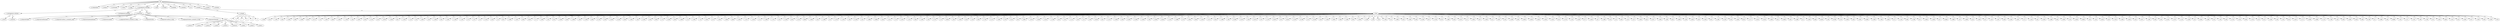 digraph "ontology" {
  v0 [label="top"];
  v1 [label="v_compound-ball3"];
  v2 [label="e_components"];
  v3 [label="e_bonds"];
  v4 [label="e_nol-bonds"];
  v5 [label="e_lumo"];
  v6 [label="e_logp"];
  v7 [label="v_compound-anthracene"];
  v8 [label="v_mutagenesis-ontology"];
  v9 [label="v_compound-carbon_5_aromatic_ring"];
  v10 [label="v_compound-phenanthrene"];
  v11 [label="v_mutagenesis-solution"];
  v12 [label="v_atom-cl"];
  v13 [label="e_type"];
  v14 [label="e_charge"];
  v15 [label="v_mutagenesis-problem"];
  v16 [label="e_problem"];
  v17 [label="e_solution"];
  v18 [label="v_compound-methyl"];
  v19 [label="v_compound-hetero_aromatic_5_ring"];
  v20 [label="v_atom-s"];
  v21 [label="v_compound-nitro"];
  v22 [label="v_compound-carbon_6_ring"];
  v23 [label="v_compound"];
  v24 [label="v_bond"];
  v25 [label="e_to"];
  v26 [label="v_atom-n"];
  v27 [label="v_atom-o"];
  v28 [label="v_atom-h"];
  v29 [label="v_atom-br"];
  v30 [label="v_atom-i"];
  v31 [label="v_compound-hetero_aromatic_6_ring"];
  v32 [label="v_atom-f"];
  v33 [label="v_compound-benzene"];
  v34 [label="v_atom-c"];
  v35 [label="v_atom"];
  v36 [label="v_number"];
  v37 [label="v_symbol"];
  v38 [label="v_boolean"];
  v39 [label="v_integer"];
  v40 [label="v_float"];
  v41 [label="-1.246"];
  v42 [label="4.23"];
  v43 [label="1"];
  v44 [label="2"];
  v45 [label="7"];
  v46 [label="-1.387"];
  v47 [label="4.62"];
  v48 [label="-1.034"];
  v49 [label="2.68"];
  v50 [label="-1.598"];
  v51 [label="6.26"];
  v52 [label="-3.172"];
  v53 [label="2.4"];
  v54 [label="-1.487"];
  v55 [label="4.69"];
  v56 [label="-1.546"];
  v57 [label="-1.749"];
  v58 [label="1.84"];
  v59 [label="-1.607"];
  v60 [label="4.34"];
  v61 [label="-2.791"];
  v62 [label="4.18"];
  v63 [label="-1.676"];
  v64 [label="-2.284"];
  v65 [label="6.07"];
  v66 [label="-1.254"];
  v67 [label="-2.14"];
  v68 [label="3.0"];
  v69 [label="-1.687"];
  v70 [label="1.56"];
  v71 [label="-1.208"];
  v72 [label="3.81"];
  v73 [label="-1.491"];
  v74 [label="-1.148"];
  v75 [label="-1.161"];
  v76 [label="2.74"];
  v77 [label="-1.37"];
  v78 [label="1.8"];
  v79 [label="-2.142"];
  v80 [label="3.26"];
  v81 [label="-1.8"];
  v82 [label="6.57"];
  v83 [label="-1.995"];
  v84 [label="-1.627"];
  v85 [label="3.63"];
  v86 [label="-0.937"];
  v87 [label="1.77"];
  v88 [label="-2.68"];
  v89 [label="-1.61"];
  v90 [label="5.41"];
  v91 [label="-1.056"];
  v92 [label="4.49"];
  v93 [label="-1.596"];
  v94 [label="1.89"];
  v95 [label="-1.256"];
  v96 [label="4.99"];
  v97 [label="-2.718"];
  v98 [label="2.29"];
  v99 [label="-2.196"];
  v100 [label="-2.149"];
  v101 [label="3.36"];
  v102 [label="-1.592"];
  v103 [label="1.46"];
  v104 [label="-2.292"];
  v105 [label="4.44"];
  v106 [label="-0.93"];
  v107 [label="1.73"];
  v108 [label="-1.538"];
  v109 [label="2.83"];
  v110 [label="-1.499"];
  v111 [label="1.74"];
  v112 [label="-1.492"];
  v113 [label="7.13"];
  v114 [label="-1.951"];
  v115 [label="4.73"];
  v116 [label="-1.562"];
  v117 [label="-1.685"];
  v118 [label="4.66"];
  v119 [label="-2.263"];
  v120 [label="-1.157"];
  v121 [label="-1.019"];
  v122 [label="2.72"];
  v123 [label="-1.289"];
  v124 [label="-1.751"];
  v125 [label="2.52"];
  v126 [label="-1.228"];
  v127 [label="3.05"];
  v128 [label="-1.474"];
  v129 [label="6.68"];
  v130 [label="-1.046"];
  v131 [label="2.35"];
  v132 [label="-1.288"];
  v133 [label="2.9"];
  v134 [label="-1.178"];
  v135 [label="-1.102"];
  v136 [label="1.94"];
  v137 [label="-2.158"];
  v138 [label="-2.87"];
  v139 [label="-1.698"];
  v140 [label="-0.995"];
  v141 [label="-0.02"];
  v142 [label="-1.411"];
  v143 [label="1.75"];
  v144 [label="-2.191"];
  v145 [label="-1.151"];
  v146 [label="3.85"];
  v147 [label="-1.362"];
  v148 [label="1.59"];
  v149 [label="-1.737"];
  v150 [label="1.72"];
  v151 [label="-0.854"];
  v152 [label="1.92"];
  v153 [label="-1.623"];
  v154 [label="4.19"];
  v155 [label="-1.34"];
  v156 [label="3.08"];
  v157 [label="-1.742"];
  v158 [label="-2.172"];
  v159 [label="-1.691"];
  v160 [label="2.78"];
  v161 [label="-2.221"];
  v162 [label="5.61"];
  v163 [label="-2.687"];
  v164 [label="-1.974"];
  v165 [label="-2.306"];
  v166 [label="-1.522"];
  v167 [label="-1.709"];
  v168 [label="4.42"];
  v169 [label="-2.31"];
  v170 [label="-1.112"];
  v171 [label="2.03"];
  v172 [label="-2.17"];
  v173 [label="1.49"];
  v174 [label="-0.529"];
  v175 [label="0.87"];
  v176 [label="-2.113"];
  v177 [label="-2.508"];
  v178 [label="2.06"];
  v179 [label="-2.328"];
  v180 [label="-2.209"];
  v181 [label="-1.616"];
  v182 [label="7.84"];
  v183 [label="-1.304"];
  v184 [label="-2.614"];
  v185 [label="-1.213"];
  v186 [label="-1.889"];
  v187 [label="2.73"];
  v188 [label="-1.861"];
  v189 [label="3.06"];
  v190 [label="-2.182"];
  v191 [label="-0.727"];
  v192 [label="0.53"];
  v193 [label="-1.366"];
  v194 [label="1.99"];
  v195 [label="-2.294"];
  v196 [label="-2.074"];
  v197 [label="-2.09"];
  v198 [label="-0.574"];
  v199 [label="2.07"];
  v200 [label="-1.276"];
  v201 [label="-0.872"];
  v202 [label="3.51"];
  v203 [label="-3.025"];
  v204 [label="-1.478"];
  v205 [label="-0.798"];
  v206 [label="2.13"];
  v207 [label="-2.138"];
  v208 [label="4.35"];
  v209 [label="-1.429"];
  v210 [label="-0.857"];
  v211 [label="0.88"];
  v212 [label="-1.465"];
  v213 [label="3.61"];
  v214 [label="-1.092"];
  v215 [label="-1.293"];
  v216 [label="1.58"];
  v217 [label="1.44"];
  v218 [label="-1.764"];
  v219 [label="3.4"];
  v220 [label="3"];
  v221 [label="-1.665"];
  v222 [label="3.52"];
  v223 [label="-1.602"];
  v224 [label="5.09"];
  v225 [label="-2.164"];
  v226 [label="5.07"];
  v227 [label="-1.728"];
  v228 [label="6.79"];
  v229 [label="-1.398"];
  v230 [label="3.43"];
  v231 [label="-2.072"];
  v232 [label="2.17"];
  v233 [label="-1.801"];
  v234 [label="5.87"];
  v235 [label="-1.558"];
  v236 [label="4.11"];
  v237 [label="-2.837"];
  v238 [label="2.42"];
  v239 [label="-1.456"];
  v240 [label="1.86"];
  v241 [label="-2.005"];
  v242 [label="-2.055"];
  v243 [label="-2.562"];
  v244 [label="-1.591"];
  v245 [label="-1.451"];
  v246 [label="3.24"];
  v247 [label="-1.176"];
  v248 [label="-1.24"];
  v249 [label="-1.428"];
  v250 [label="3.77"];
  v251 [label="-1.443"];
  v252 [label="1.87"];
  v253 [label="-1.266"];
  v254 [label="3.19"];
  v255 [label="-1.6"];
  v256 [label="4.83"];
  v257 [label="-1.19"];
  v258 [label="-1.57"];
  v259 [label="-1.265"];
  v260 [label="4.53"];
  v261 [label="-2.227"];
  v262 [label="-1.804"];
  v263 [label="-1.88"];
  v264 [label="5.02"];
  v265 [label="-2.808"];
  v266 [label="-1.59"];
  v267 [label="-1.932"];
  v268 [label="2.58"];
  v269 [label="-2.184"];
  v270 [label="6.01"];
  v271 [label="-2.189"];
  v272 [label="-2.155"];
  v273 [label="3.35"];
  v274 [label="-1.464"];
  v275 [label="6.24"];
  v276 [label="-1.177"];
  v277 [label="-2.234"];
  v278 [label="-2.242"];
  v279 [label="-1.991"];
  v280 [label="3.01"];
  v281 [label="4"];
  v282 [label="5"];
  v283 [label="-3.406"];
  v284 [label="3.92"];
  v285 [label="-2.468"];
  v286 [label="2.3"];
  v287 [label="-1.556"];
  v288 [label="4.68"];
  v289 [label="-0.923"];
  v290 [label="1.36"];
  v291 [label="-3.768"];
  v292 [label="2.79"];
  v293 [label="-2.338"];
  v294 [label="2.84"];
  v295 [label="-1.952"];
  v296 [label="-0.959"];
  v297 [label="-1.536"];
  v298 [label="-1.766"];
  v299 [label="-1.929"];
  v300 [label="3.71"];
  v301 [label="-1.144"];
  v302 [label="3.99"];
  v303 [label="-1.786"];
  v304 [label="0.47"];
  v305 [label="-2.095"];
  v306 [label="-1.448"];
  v307 [label="3.37"];
  v308 [label="-0.648"];
  v309 [label="-1.689"];
  v310 [label="-1.87"];
  v311 [label="-1.069"];
  v312 [label="2.24"];
  v313 [label="-1.029"];
  v314 [label="4.27"];
  v315 [label="-1.26"];
  v316 [label="-1.437"];
  v317 [label="3.46"];
  v318 [label="-1.329"];
  v319 [label="-1.937"];
  v320 [label="-2.71"];
  v321 [label="-1.145"];
  v322 [label="2.61"];
  v323 [label="-1.918"];
  v324 [label="-1.488"];
  v325 [label="3.83"];
  v326 [label="-1.605"];
  v327 [label="1.53"];
  v328 [label="-1.028"];
  v329 [label="-0.982"];
  v330 [label="1.64"];
  v331 [label="-1.62"];
  v332 [label="-2.032"];
  v333 [label="5.28"];
  v334 [label="-1.729"];
  v335 [label="-1.585"];
  v336 [label="-2.434"];
  v337 [label="2.55"];
  v338 [label="-2.871"];
  v339 [label="-1.361"];
  v340 [label="3.95"];
  v341 [label="1.65"];
  v342 [label="-2.159"];
  v343 [label="-1.767"];
  v344 [label="-1.125"];
  v345 [label="-1.358"];
  v346 [label="1.9"];
  v347 [label="-1.834"];
  v348 [label="-1.306"];
  v349 [label="2.41"];
  v350 [label="-1.36"];
  v351 [label="2.39"];
  v352 [label="-1.723"];
  v353 [label="-1.351"];
  v354 [label="3.09"];
  v355 [label="-1.755"];
  v356 [label="4.78"];
  v357 [label="3.12"];
  v358 [label="-1.392"];
  v359 [label="1.38"];
  v360 [label="-1.35"];
  v361 [label="6.16"];
  v362 [label="-1.447"];
  v363 [label="-1.717"];
  v364 [label="-1.636"];
  v365 [label="-1.808"];
  v366 [label="-1.113"];
  v367 [label="-1.748"];
  v368 [label="-1.82"];
  v369 [label="5.06"];
  v370 [label="-1.845"];
  v371 [label="-0.56"];
  v372 [label="2.86"];
  v373 [label="-0.746"];
  v374 [label="2.5"];
  v375 [label="-1.089"];
  v376 [label="1.85"];
  v377 [label="-0.868"];
  v378 [label="-1.05"];
  v379 [label="-1.117"];
  v380 [label="-1.321"];
  v381 [label="1.69"];
  v382 [label="-1.785"];
  v383 [label="1.01"];
  v384 [label="-1.851"];
  v385 [label="0.96"];
  v386 [label="-1.412"];
  v387 [label="0.23"];
  v388 [label="-1.645"];
  v389 [label="-0.47"];
  v390 [label="-1.526"];
  v391 [label="0.95"];
  v392 [label="-1.503"];
  v393 [label="-0.04"];
  v394 [label="v_active"];
  v395 [label="v_inactive"];
  v0 -> v2 [label=">="];
  v0 -> v3 [label=">="];
  v0 -> v4 [label=">="];
  v0 -> v5 [label=">="];
  v0 -> v6 [label=">="];
  v0 -> v8 [label=">="];
  v0 -> v13 [label=">="];
  v0 -> v14 [label=">="];
  v0 -> v16 [label=">="];
  v0 -> v17 [label=">="];
  v0 -> v25 [label=">="];
  v0 -> v36 [label=">="];
  v0 -> v37 [label=">="];
  v0 -> v38 [label=">="];
  v8 -> v11 [label=">="];
  v8 -> v15 [label=">="];
  v8 -> v23 [label=">="];
  v8 -> v24 [label=">="];
  v11 -> v394 [label=">="];
  v11 -> v395 [label=">="];
  v23 -> v1 [label=">="];
  v23 -> v7 [label=">="];
  v23 -> v9 [label=">="];
  v23 -> v10 [label=">="];
  v23 -> v18 [label=">="];
  v23 -> v19 [label=">="];
  v23 -> v21 [label=">="];
  v23 -> v22 [label=">="];
  v23 -> v31 [label=">="];
  v23 -> v33 [label=">="];
  v23 -> v35 [label=">="];
  v35 -> v12 [label=">="];
  v35 -> v20 [label=">="];
  v35 -> v26 [label=">="];
  v35 -> v27 [label=">="];
  v35 -> v28 [label=">="];
  v35 -> v29 [label=">="];
  v35 -> v30 [label=">="];
  v35 -> v32 [label=">="];
  v35 -> v34 [label=">="];
  v36 -> v39 [label=">="];
  v36 -> v40 [label=">="];
  v39 -> v43 [label=">="];
  v39 -> v44 [label=">="];
  v39 -> v45 [label=">="];
  v39 -> v220 [label=">="];
  v39 -> v281 [label=">="];
  v39 -> v282 [label=">="];
  v40 -> v41 [label=">="];
  v40 -> v42 [label=">="];
  v40 -> v46 [label=">="];
  v40 -> v47 [label=">="];
  v40 -> v48 [label=">="];
  v40 -> v49 [label=">="];
  v40 -> v50 [label=">="];
  v40 -> v51 [label=">="];
  v40 -> v52 [label=">="];
  v40 -> v53 [label=">="];
  v40 -> v54 [label=">="];
  v40 -> v55 [label=">="];
  v40 -> v56 [label=">="];
  v40 -> v57 [label=">="];
  v40 -> v58 [label=">="];
  v40 -> v59 [label=">="];
  v40 -> v60 [label=">="];
  v40 -> v61 [label=">="];
  v40 -> v62 [label=">="];
  v40 -> v63 [label=">="];
  v40 -> v64 [label=">="];
  v40 -> v65 [label=">="];
  v40 -> v66 [label=">="];
  v40 -> v67 [label=">="];
  v40 -> v68 [label=">="];
  v40 -> v69 [label=">="];
  v40 -> v70 [label=">="];
  v40 -> v71 [label=">="];
  v40 -> v72 [label=">="];
  v40 -> v73 [label=">="];
  v40 -> v74 [label=">="];
  v40 -> v75 [label=">="];
  v40 -> v76 [label=">="];
  v40 -> v77 [label=">="];
  v40 -> v78 [label=">="];
  v40 -> v79 [label=">="];
  v40 -> v80 [label=">="];
  v40 -> v81 [label=">="];
  v40 -> v82 [label=">="];
  v40 -> v83 [label=">="];
  v40 -> v84 [label=">="];
  v40 -> v85 [label=">="];
  v40 -> v86 [label=">="];
  v40 -> v87 [label=">="];
  v40 -> v88 [label=">="];
  v40 -> v89 [label=">="];
  v40 -> v90 [label=">="];
  v40 -> v91 [label=">="];
  v40 -> v92 [label=">="];
  v40 -> v93 [label=">="];
  v40 -> v94 [label=">="];
  v40 -> v95 [label=">="];
  v40 -> v96 [label=">="];
  v40 -> v97 [label=">="];
  v40 -> v98 [label=">="];
  v40 -> v99 [label=">="];
  v40 -> v100 [label=">="];
  v40 -> v101 [label=">="];
  v40 -> v102 [label=">="];
  v40 -> v103 [label=">="];
  v40 -> v104 [label=">="];
  v40 -> v105 [label=">="];
  v40 -> v106 [label=">="];
  v40 -> v107 [label=">="];
  v40 -> v108 [label=">="];
  v40 -> v109 [label=">="];
  v40 -> v110 [label=">="];
  v40 -> v111 [label=">="];
  v40 -> v112 [label=">="];
  v40 -> v113 [label=">="];
  v40 -> v114 [label=">="];
  v40 -> v115 [label=">="];
  v40 -> v116 [label=">="];
  v40 -> v117 [label=">="];
  v40 -> v118 [label=">="];
  v40 -> v119 [label=">="];
  v40 -> v120 [label=">="];
  v40 -> v121 [label=">="];
  v40 -> v122 [label=">="];
  v40 -> v123 [label=">="];
  v40 -> v124 [label=">="];
  v40 -> v125 [label=">="];
  v40 -> v126 [label=">="];
  v40 -> v127 [label=">="];
  v40 -> v128 [label=">="];
  v40 -> v129 [label=">="];
  v40 -> v130 [label=">="];
  v40 -> v131 [label=">="];
  v40 -> v132 [label=">="];
  v40 -> v133 [label=">="];
  v40 -> v134 [label=">="];
  v40 -> v135 [label=">="];
  v40 -> v136 [label=">="];
  v40 -> v137 [label=">="];
  v40 -> v138 [label=">="];
  v40 -> v139 [label=">="];
  v40 -> v140 [label=">="];
  v40 -> v141 [label=">="];
  v40 -> v142 [label=">="];
  v40 -> v143 [label=">="];
  v40 -> v144 [label=">="];
  v40 -> v145 [label=">="];
  v40 -> v146 [label=">="];
  v40 -> v147 [label=">="];
  v40 -> v148 [label=">="];
  v40 -> v149 [label=">="];
  v40 -> v150 [label=">="];
  v40 -> v151 [label=">="];
  v40 -> v152 [label=">="];
  v40 -> v153 [label=">="];
  v40 -> v154 [label=">="];
  v40 -> v155 [label=">="];
  v40 -> v156 [label=">="];
  v40 -> v157 [label=">="];
  v40 -> v158 [label=">="];
  v40 -> v159 [label=">="];
  v40 -> v160 [label=">="];
  v40 -> v161 [label=">="];
  v40 -> v162 [label=">="];
  v40 -> v163 [label=">="];
  v40 -> v164 [label=">="];
  v40 -> v165 [label=">="];
  v40 -> v166 [label=">="];
  v40 -> v167 [label=">="];
  v40 -> v168 [label=">="];
  v40 -> v169 [label=">="];
  v40 -> v170 [label=">="];
  v40 -> v171 [label=">="];
  v40 -> v172 [label=">="];
  v40 -> v173 [label=">="];
  v40 -> v174 [label=">="];
  v40 -> v175 [label=">="];
  v40 -> v176 [label=">="];
  v40 -> v177 [label=">="];
  v40 -> v178 [label=">="];
  v40 -> v179 [label=">="];
  v40 -> v180 [label=">="];
  v40 -> v181 [label=">="];
  v40 -> v182 [label=">="];
  v40 -> v183 [label=">="];
  v40 -> v184 [label=">="];
  v40 -> v185 [label=">="];
  v40 -> v186 [label=">="];
  v40 -> v187 [label=">="];
  v40 -> v188 [label=">="];
  v40 -> v189 [label=">="];
  v40 -> v190 [label=">="];
  v40 -> v191 [label=">="];
  v40 -> v192 [label=">="];
  v40 -> v193 [label=">="];
  v40 -> v194 [label=">="];
  v40 -> v195 [label=">="];
  v40 -> v196 [label=">="];
  v40 -> v197 [label=">="];
  v40 -> v198 [label=">="];
  v40 -> v199 [label=">="];
  v40 -> v200 [label=">="];
  v40 -> v201 [label=">="];
  v40 -> v202 [label=">="];
  v40 -> v203 [label=">="];
  v40 -> v204 [label=">="];
  v40 -> v205 [label=">="];
  v40 -> v206 [label=">="];
  v40 -> v207 [label=">="];
  v40 -> v208 [label=">="];
  v40 -> v209 [label=">="];
  v40 -> v210 [label=">="];
  v40 -> v211 [label=">="];
  v40 -> v212 [label=">="];
  v40 -> v213 [label=">="];
  v40 -> v214 [label=">="];
  v40 -> v215 [label=">="];
  v40 -> v216 [label=">="];
  v40 -> v217 [label=">="];
  v40 -> v218 [label=">="];
  v40 -> v219 [label=">="];
  v40 -> v221 [label=">="];
  v40 -> v222 [label=">="];
  v40 -> v223 [label=">="];
  v40 -> v224 [label=">="];
  v40 -> v225 [label=">="];
  v40 -> v226 [label=">="];
  v40 -> v227 [label=">="];
  v40 -> v228 [label=">="];
  v40 -> v229 [label=">="];
  v40 -> v230 [label=">="];
  v40 -> v231 [label=">="];
  v40 -> v232 [label=">="];
  v40 -> v233 [label=">="];
  v40 -> v234 [label=">="];
  v40 -> v235 [label=">="];
  v40 -> v236 [label=">="];
  v40 -> v237 [label=">="];
  v40 -> v238 [label=">="];
  v40 -> v239 [label=">="];
  v40 -> v240 [label=">="];
  v40 -> v241 [label=">="];
  v40 -> v242 [label=">="];
  v40 -> v243 [label=">="];
  v40 -> v244 [label=">="];
  v40 -> v245 [label=">="];
  v40 -> v246 [label=">="];
  v40 -> v247 [label=">="];
  v40 -> v248 [label=">="];
  v40 -> v249 [label=">="];
  v40 -> v250 [label=">="];
  v40 -> v251 [label=">="];
  v40 -> v252 [label=">="];
  v40 -> v253 [label=">="];
  v40 -> v254 [label=">="];
  v40 -> v255 [label=">="];
  v40 -> v256 [label=">="];
  v40 -> v257 [label=">="];
  v40 -> v258 [label=">="];
  v40 -> v259 [label=">="];
  v40 -> v260 [label=">="];
  v40 -> v261 [label=">="];
  v40 -> v262 [label=">="];
  v40 -> v263 [label=">="];
  v40 -> v264 [label=">="];
  v40 -> v265 [label=">="];
  v40 -> v266 [label=">="];
  v40 -> v267 [label=">="];
  v40 -> v268 [label=">="];
  v40 -> v269 [label=">="];
  v40 -> v270 [label=">="];
  v40 -> v271 [label=">="];
  v40 -> v272 [label=">="];
  v40 -> v273 [label=">="];
  v40 -> v274 [label=">="];
  v40 -> v275 [label=">="];
  v40 -> v276 [label=">="];
  v40 -> v277 [label=">="];
  v40 -> v278 [label=">="];
  v40 -> v279 [label=">="];
  v40 -> v280 [label=">="];
  v40 -> v283 [label=">="];
  v40 -> v284 [label=">="];
  v40 -> v285 [label=">="];
  v40 -> v286 [label=">="];
  v40 -> v287 [label=">="];
  v40 -> v288 [label=">="];
  v40 -> v289 [label=">="];
  v40 -> v290 [label=">="];
  v40 -> v291 [label=">="];
  v40 -> v292 [label=">="];
  v40 -> v293 [label=">="];
  v40 -> v294 [label=">="];
  v40 -> v295 [label=">="];
  v40 -> v296 [label=">="];
  v40 -> v297 [label=">="];
  v40 -> v298 [label=">="];
  v40 -> v299 [label=">="];
  v40 -> v300 [label=">="];
  v40 -> v301 [label=">="];
  v40 -> v302 [label=">="];
  v40 -> v303 [label=">="];
  v40 -> v304 [label=">="];
  v40 -> v305 [label=">="];
  v40 -> v306 [label=">="];
  v40 -> v307 [label=">="];
  v40 -> v308 [label=">="];
  v40 -> v309 [label=">="];
  v40 -> v310 [label=">="];
  v40 -> v311 [label=">="];
  v40 -> v312 [label=">="];
  v40 -> v313 [label=">="];
  v40 -> v314 [label=">="];
  v40 -> v315 [label=">="];
  v40 -> v316 [label=">="];
  v40 -> v317 [label=">="];
  v40 -> v318 [label=">="];
  v40 -> v319 [label=">="];
  v40 -> v320 [label=">="];
  v40 -> v321 [label=">="];
  v40 -> v322 [label=">="];
  v40 -> v323 [label=">="];
  v40 -> v324 [label=">="];
  v40 -> v325 [label=">="];
  v40 -> v326 [label=">="];
  v40 -> v327 [label=">="];
  v40 -> v328 [label=">="];
  v40 -> v329 [label=">="];
  v40 -> v330 [label=">="];
  v40 -> v331 [label=">="];
  v40 -> v332 [label=">="];
  v40 -> v333 [label=">="];
  v40 -> v334 [label=">="];
  v40 -> v335 [label=">="];
  v40 -> v336 [label=">="];
  v40 -> v337 [label=">="];
  v40 -> v338 [label=">="];
  v40 -> v339 [label=">="];
  v40 -> v340 [label=">="];
  v40 -> v341 [label=">="];
  v40 -> v342 [label=">="];
  v40 -> v343 [label=">="];
  v40 -> v344 [label=">="];
  v40 -> v345 [label=">="];
  v40 -> v346 [label=">="];
  v40 -> v347 [label=">="];
  v40 -> v348 [label=">="];
  v40 -> v349 [label=">="];
  v40 -> v350 [label=">="];
  v40 -> v351 [label=">="];
  v40 -> v352 [label=">="];
  v40 -> v353 [label=">="];
  v40 -> v354 [label=">="];
  v40 -> v355 [label=">="];
  v40 -> v356 [label=">="];
  v40 -> v357 [label=">="];
  v40 -> v358 [label=">="];
  v40 -> v359 [label=">="];
  v40 -> v360 [label=">="];
  v40 -> v361 [label=">="];
  v40 -> v362 [label=">="];
  v40 -> v363 [label=">="];
  v40 -> v364 [label=">="];
  v40 -> v365 [label=">="];
  v40 -> v366 [label=">="];
  v40 -> v367 [label=">="];
  v40 -> v368 [label=">="];
  v40 -> v369 [label=">="];
  v40 -> v370 [label=">="];
  v40 -> v371 [label=">="];
  v40 -> v372 [label=">="];
  v40 -> v373 [label=">="];
  v40 -> v374 [label=">="];
  v40 -> v375 [label=">="];
  v40 -> v376 [label=">="];
  v40 -> v377 [label=">="];
  v40 -> v378 [label=">="];
  v40 -> v379 [label=">="];
  v40 -> v380 [label=">="];
  v40 -> v381 [label=">="];
  v40 -> v382 [label=">="];
  v40 -> v383 [label=">="];
  v40 -> v384 [label=">="];
  v40 -> v385 [label=">="];
  v40 -> v386 [label=">="];
  v40 -> v387 [label=">="];
  v40 -> v388 [label=">="];
  v40 -> v389 [label=">="];
  v40 -> v390 [label=">="];
  v40 -> v391 [label=">="];
  v40 -> v392 [label=">="];
  v40 -> v393 [label=">="];
}
